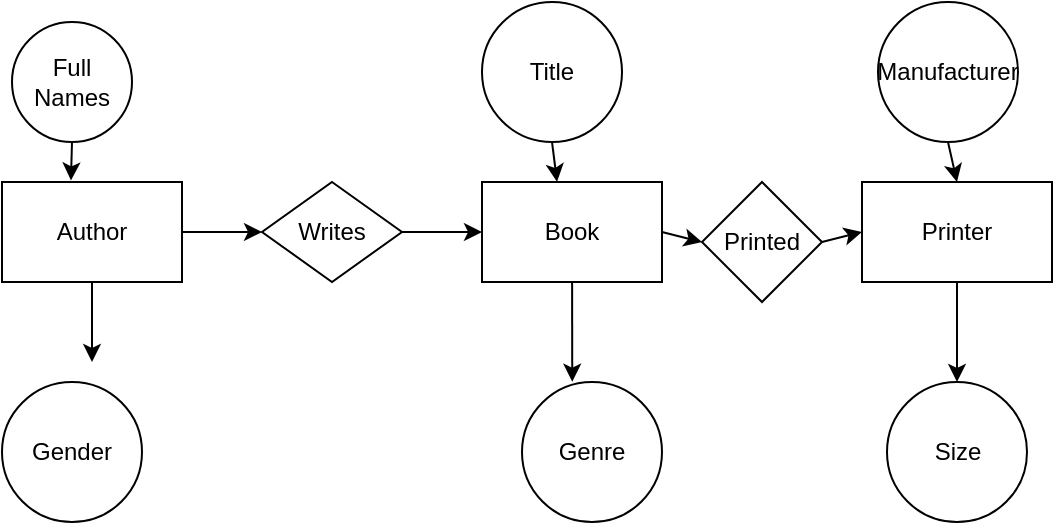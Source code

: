 <mxfile>
    <diagram id="eAm_C4nB_8ta-k-PxivN" name="Page-1">
        <mxGraphModel dx="526" dy="469" grid="1" gridSize="10" guides="1" tooltips="1" connect="1" arrows="1" fold="1" page="1" pageScale="1" pageWidth="850" pageHeight="1100" math="0" shadow="0">
            <root>
                <mxCell id="0"/>
                <mxCell id="1" parent="0"/>
                <mxCell id="15" style="edgeStyle=none;html=1;exitX=1;exitY=0.5;exitDx=0;exitDy=0;entryX=0;entryY=0.5;entryDx=0;entryDy=0;" edge="1" parent="1" source="2" target="6">
                    <mxGeometry relative="1" as="geometry"/>
                </mxCell>
                <mxCell id="19" style="edgeStyle=none;html=1;entryX=0.359;entryY=-0.002;entryDx=0;entryDy=0;entryPerimeter=0;" edge="1" parent="1" source="2" target="9">
                    <mxGeometry relative="1" as="geometry"/>
                </mxCell>
                <mxCell id="2" value="Book" style="rounded=0;whiteSpace=wrap;html=1;" vertex="1" parent="1">
                    <mxGeometry x="260" y="150" width="90" height="50" as="geometry"/>
                </mxCell>
                <mxCell id="13" style="edgeStyle=none;html=1;entryX=0;entryY=0.5;entryDx=0;entryDy=0;" edge="1" parent="1" source="3" target="4">
                    <mxGeometry relative="1" as="geometry"/>
                </mxCell>
                <mxCell id="18" style="edgeStyle=none;html=1;" edge="1" parent="1" source="3">
                    <mxGeometry relative="1" as="geometry">
                        <mxPoint x="65" y="240" as="targetPoint"/>
                    </mxGeometry>
                </mxCell>
                <mxCell id="3" value="Author" style="rounded=0;whiteSpace=wrap;html=1;" vertex="1" parent="1">
                    <mxGeometry x="20" y="150" width="90" height="50" as="geometry"/>
                </mxCell>
                <mxCell id="14" style="edgeStyle=none;html=1;entryX=0;entryY=0.5;entryDx=0;entryDy=0;" edge="1" parent="1" source="4" target="2">
                    <mxGeometry relative="1" as="geometry"/>
                </mxCell>
                <mxCell id="4" value="Writes" style="rhombus;whiteSpace=wrap;html=1;" vertex="1" parent="1">
                    <mxGeometry x="150" y="150" width="70" height="50" as="geometry"/>
                </mxCell>
                <mxCell id="22" style="edgeStyle=none;html=1;entryX=0.5;entryY=0;entryDx=0;entryDy=0;" edge="1" parent="1" source="5" target="12">
                    <mxGeometry relative="1" as="geometry"/>
                </mxCell>
                <mxCell id="5" value="Printer" style="rounded=0;whiteSpace=wrap;html=1;" vertex="1" parent="1">
                    <mxGeometry x="450" y="150" width="95" height="50" as="geometry"/>
                </mxCell>
                <mxCell id="16" style="edgeStyle=none;html=1;exitX=1;exitY=0.5;exitDx=0;exitDy=0;entryX=0;entryY=0.5;entryDx=0;entryDy=0;" edge="1" parent="1" source="6" target="5">
                    <mxGeometry relative="1" as="geometry"/>
                </mxCell>
                <mxCell id="6" value="Printed" style="rhombus;whiteSpace=wrap;html=1;" vertex="1" parent="1">
                    <mxGeometry x="370" y="150" width="60" height="60" as="geometry"/>
                </mxCell>
                <mxCell id="7" value="Gender" style="ellipse;whiteSpace=wrap;html=1;aspect=fixed;" vertex="1" parent="1">
                    <mxGeometry x="20" y="250" width="70" height="70" as="geometry"/>
                </mxCell>
                <mxCell id="17" style="edgeStyle=none;html=1;exitX=0.5;exitY=1;exitDx=0;exitDy=0;entryX=0.383;entryY=-0.016;entryDx=0;entryDy=0;entryPerimeter=0;" edge="1" parent="1" source="8" target="3">
                    <mxGeometry relative="1" as="geometry"/>
                </mxCell>
                <mxCell id="8" value="Full Names" style="ellipse;whiteSpace=wrap;html=1;aspect=fixed;" vertex="1" parent="1">
                    <mxGeometry x="25" y="70" width="60" height="60" as="geometry"/>
                </mxCell>
                <mxCell id="9" value="Genre" style="ellipse;whiteSpace=wrap;html=1;aspect=fixed;" vertex="1" parent="1">
                    <mxGeometry x="280" y="250" width="70" height="70" as="geometry"/>
                </mxCell>
                <mxCell id="20" style="edgeStyle=none;html=1;exitX=0.5;exitY=1;exitDx=0;exitDy=0;entryX=0.417;entryY=-0.002;entryDx=0;entryDy=0;entryPerimeter=0;" edge="1" parent="1" source="10" target="2">
                    <mxGeometry relative="1" as="geometry"/>
                </mxCell>
                <mxCell id="10" value="Title" style="ellipse;whiteSpace=wrap;html=1;aspect=fixed;" vertex="1" parent="1">
                    <mxGeometry x="260" y="60" width="70" height="70" as="geometry"/>
                </mxCell>
                <mxCell id="21" style="edgeStyle=none;html=1;exitX=0.5;exitY=1;exitDx=0;exitDy=0;entryX=0.5;entryY=0;entryDx=0;entryDy=0;" edge="1" parent="1" source="11" target="5">
                    <mxGeometry relative="1" as="geometry"/>
                </mxCell>
                <mxCell id="11" value="Manufacturer" style="ellipse;whiteSpace=wrap;html=1;aspect=fixed;" vertex="1" parent="1">
                    <mxGeometry x="458" y="60" width="70" height="70" as="geometry"/>
                </mxCell>
                <mxCell id="12" value="Size" style="ellipse;whiteSpace=wrap;html=1;aspect=fixed;" vertex="1" parent="1">
                    <mxGeometry x="462.5" y="250" width="70" height="70" as="geometry"/>
                </mxCell>
            </root>
        </mxGraphModel>
    </diagram>
</mxfile>